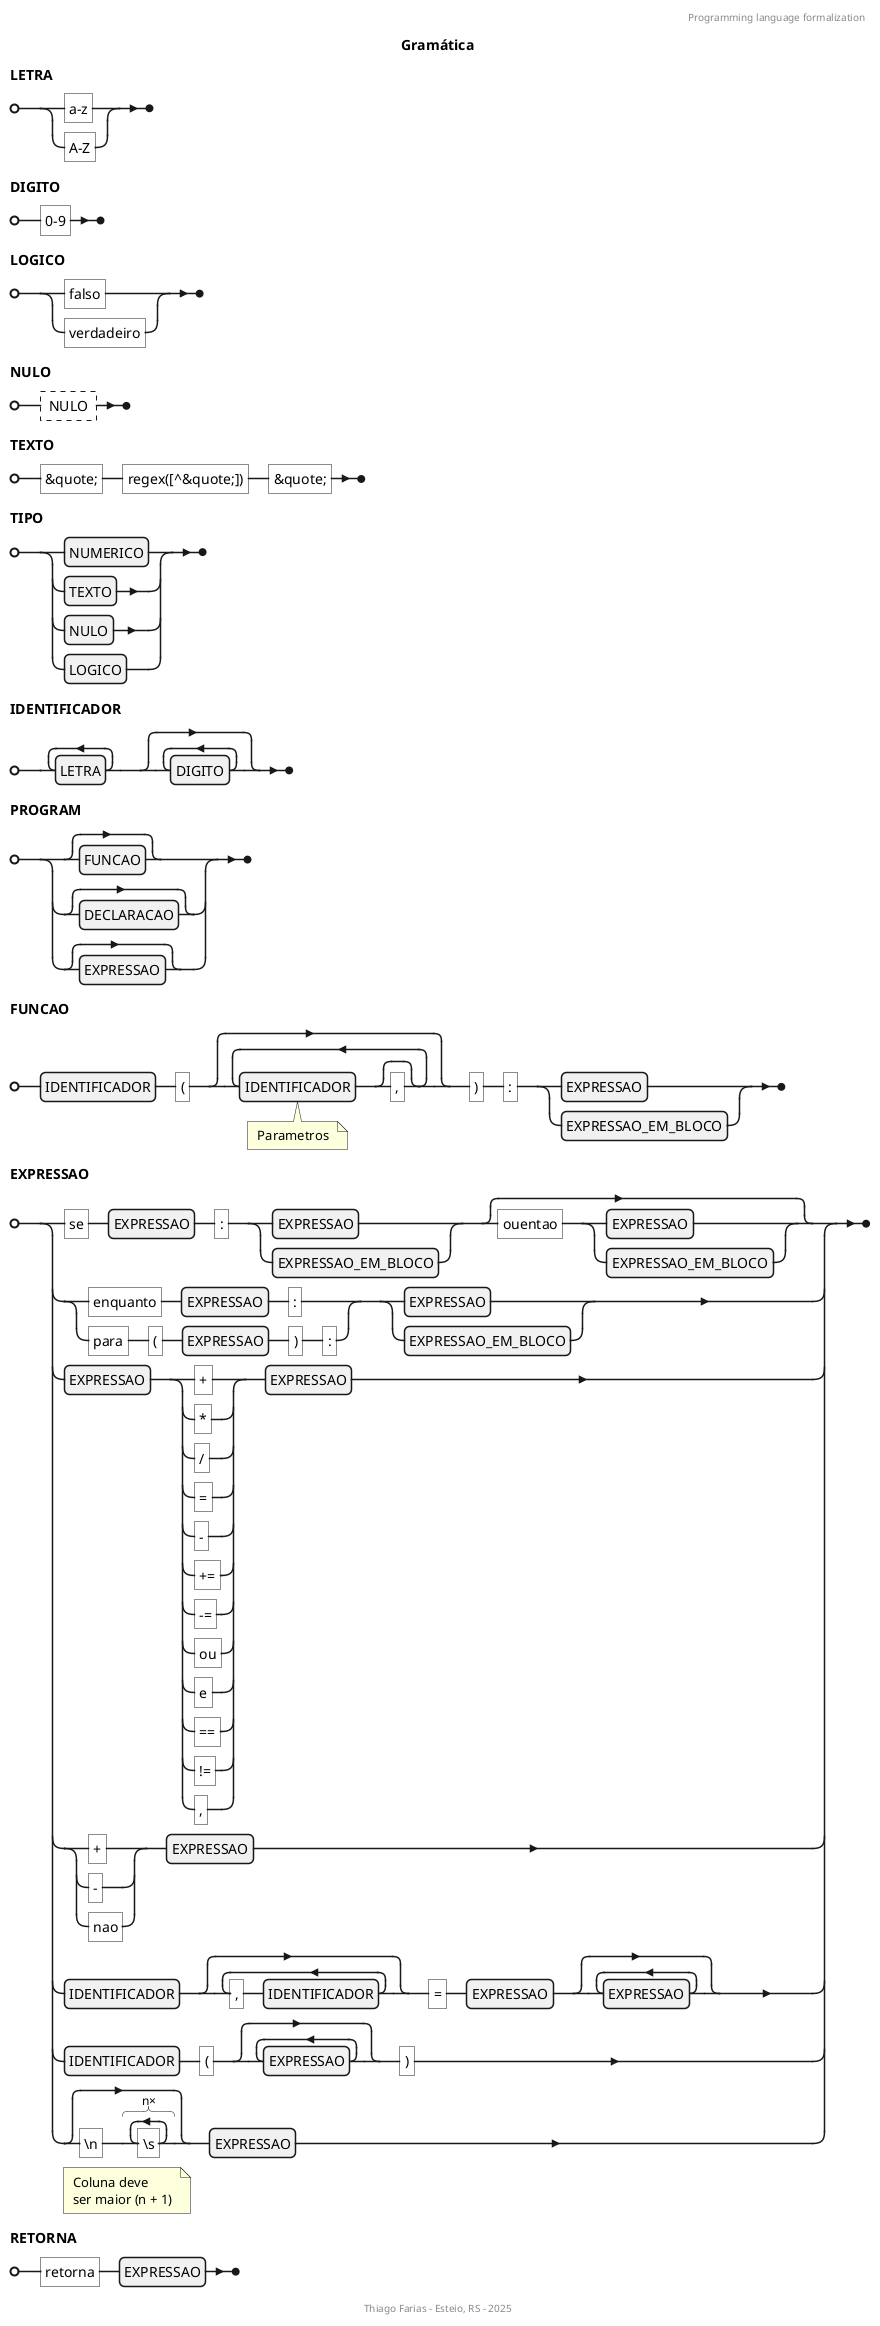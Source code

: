 @startebnf
header Programming language formalization
title Gramática

LETRA = "a-z" | "A-Z";
DIGITO = "0-9";
LOGICO = "falso" | "verdadeiro";
NULO = ? NULO ?;
TEXTO = "&quote;", "regex([^&quote;])", "&quote;";
TIPO = NUMERICO | TEXTO | NULO | LOGICO;

IDENTIFICADOR = {LETRA}-, {DIGITO};

PROGRAM = [ FUNCAO ] | [ DECLARACAO ] | [ EXPRESSAO ];

FUNCAO = IDENTIFICADOR
, "("
, {
    IDENTIFICADOR (* Parametros *)
    ', ":" , TIPO '
    , [","] }
, ")"
', "->", TIPO '
, ":"
, ( EXPRESSAO | EXPRESSAO_EM_BLOCO);

EXPRESSAO =
    'Conditional expressions (se can be a one-liner)'
    "se", EXPRESSAO, ":",
        (EXPRESSAO | EXPRESSAO_EM_BLOCO),
        ["ouentao", (EXPRESSAO | EXPRESSAO_EM_BLOCO)]
    | (
        (
            "enquanto", EXPRESSAO, ":" |
            "para", "(", EXPRESSAO, ")", ":"
        ),
        (EXPRESSAO | EXPRESSAO_EM_BLOCO)
    ) |
    EXPRESSAO, ("+" | "*" | "/" | "=" | "-" | "+=" | "-=" | "ou" | "e" | "==" | "!=" | ","), EXPRESSAO |
    ("+" | "-" | "nao"), EXPRESSAO|
    IDENTIFICADOR, {",", IDENTIFICADOR}, "=", EXPRESSAO, {EXPRESSAO} |
    'Immediate evaluation expressions'
    IDENTIFICADOR, "(", { EXPRESSAO }, ")" |
    ["\n", n * "\s"] (* Coluna deve\n ser maior (n + 1) *), EXPRESSAO;

RETORNA = "retorna", EXPRESSAO;

footer Thiago Farias - Esteio, RS - 2025
@endebnf
